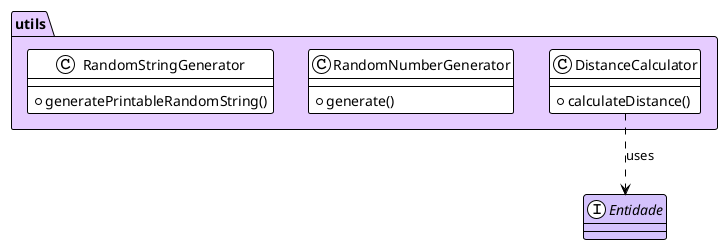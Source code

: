 @startuml
!theme plain
skinparam class {
    BackgroundColor<<Class>> #D5E8D4
}

package utils #E6CCFF {
    class DistanceCalculator {
        + calculateDistance()
    }

    class RandomNumberGenerator {
        + generate()
    }

    class RandomStringGenerator {
        + generatePrintableRandomString()
    }
}

' External references
interface "Entidade" as Entidade #D4C2FC

' Relationships
DistanceCalculator ..> Entidade: uses
@enduml